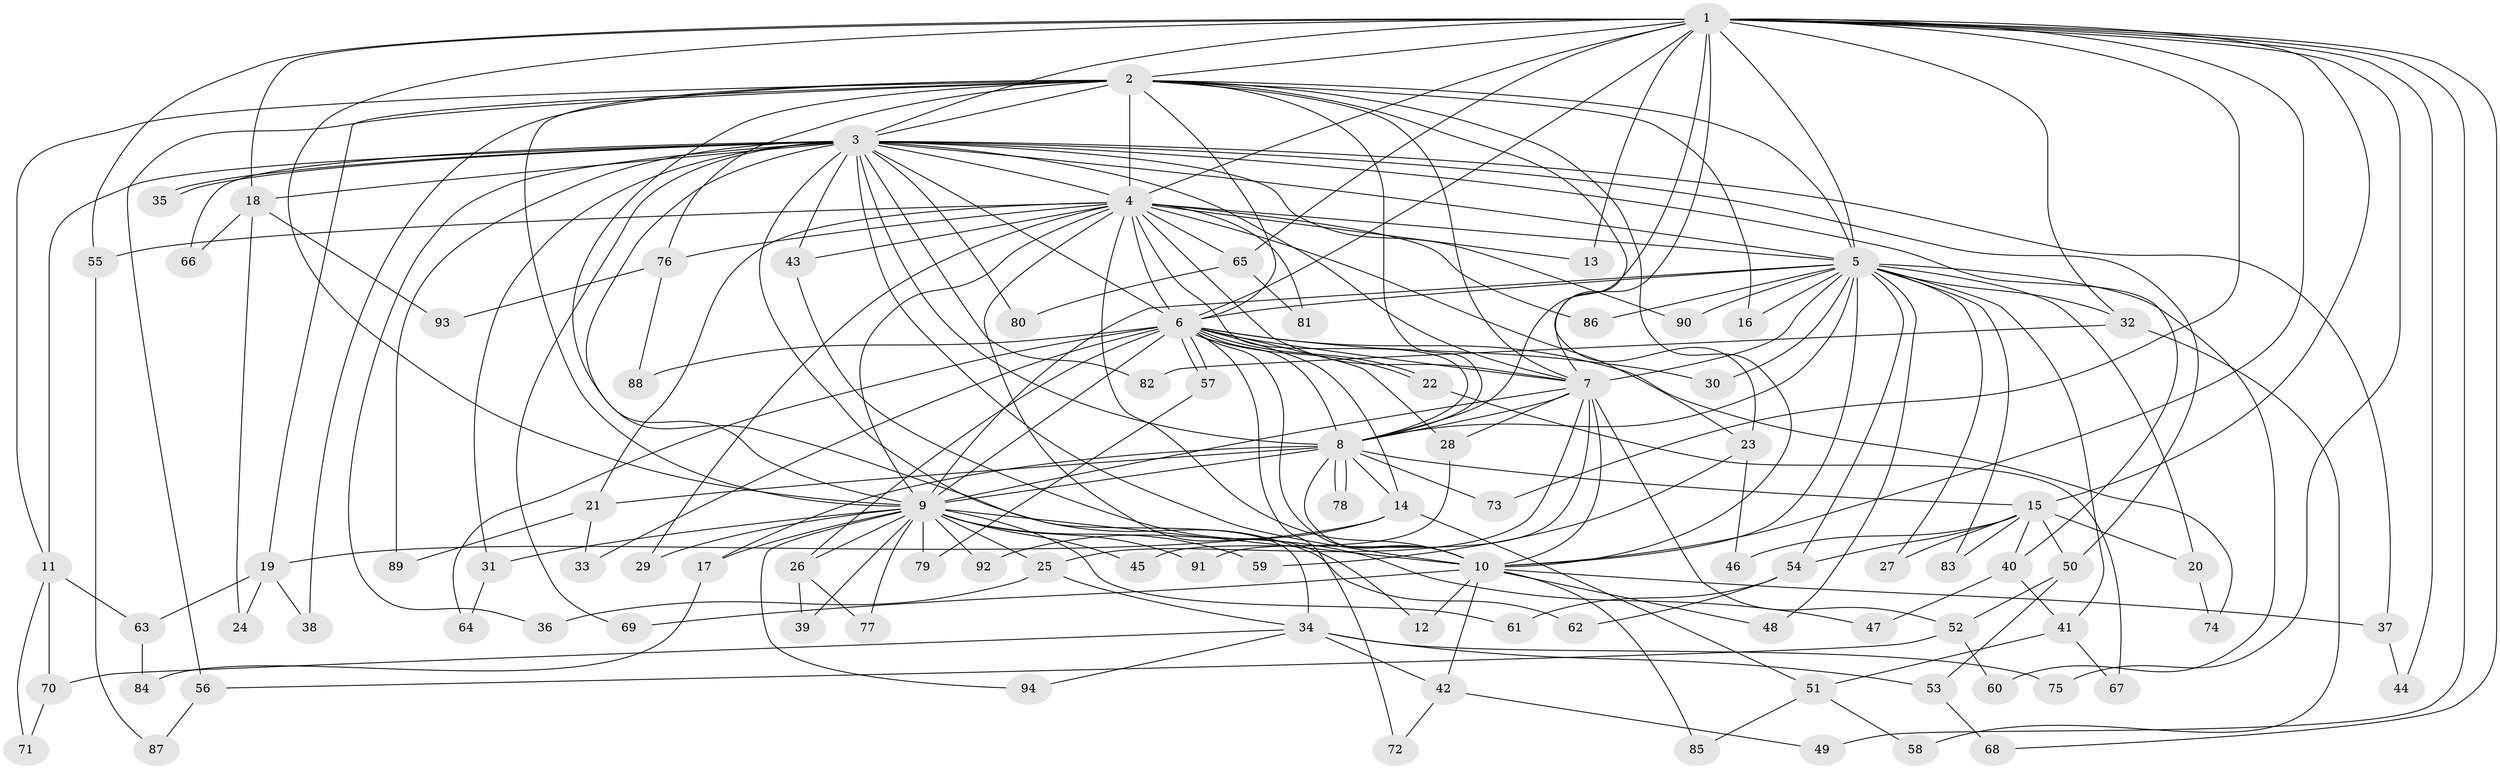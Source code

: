 // coarse degree distribution, {6: 0.05263157894736842, 3: 0.2631578947368421, 15: 0.10526315789473684, 2: 0.10526315789473684, 4: 0.2631578947368421, 17: 0.05263157894736842, 1: 0.05263157894736842, 8: 0.02631578947368421, 12: 0.02631578947368421, 5: 0.02631578947368421, 7: 0.02631578947368421}
// Generated by graph-tools (version 1.1) at 2025/36/03/04/25 23:36:27]
// undirected, 94 vertices, 213 edges
graph export_dot {
  node [color=gray90,style=filled];
  1;
  2;
  3;
  4;
  5;
  6;
  7;
  8;
  9;
  10;
  11;
  12;
  13;
  14;
  15;
  16;
  17;
  18;
  19;
  20;
  21;
  22;
  23;
  24;
  25;
  26;
  27;
  28;
  29;
  30;
  31;
  32;
  33;
  34;
  35;
  36;
  37;
  38;
  39;
  40;
  41;
  42;
  43;
  44;
  45;
  46;
  47;
  48;
  49;
  50;
  51;
  52;
  53;
  54;
  55;
  56;
  57;
  58;
  59;
  60;
  61;
  62;
  63;
  64;
  65;
  66;
  67;
  68;
  69;
  70;
  71;
  72;
  73;
  74;
  75;
  76;
  77;
  78;
  79;
  80;
  81;
  82;
  83;
  84;
  85;
  86;
  87;
  88;
  89;
  90;
  91;
  92;
  93;
  94;
  1 -- 2;
  1 -- 3;
  1 -- 4;
  1 -- 5;
  1 -- 6;
  1 -- 7;
  1 -- 8;
  1 -- 9;
  1 -- 10;
  1 -- 13;
  1 -- 15;
  1 -- 18;
  1 -- 32;
  1 -- 44;
  1 -- 49;
  1 -- 55;
  1 -- 65;
  1 -- 68;
  1 -- 73;
  1 -- 75;
  2 -- 3;
  2 -- 4;
  2 -- 5;
  2 -- 6;
  2 -- 7;
  2 -- 8;
  2 -- 9;
  2 -- 10;
  2 -- 11;
  2 -- 16;
  2 -- 19;
  2 -- 23;
  2 -- 38;
  2 -- 56;
  2 -- 62;
  2 -- 76;
  3 -- 4;
  3 -- 5;
  3 -- 6;
  3 -- 7;
  3 -- 8;
  3 -- 9;
  3 -- 10;
  3 -- 11;
  3 -- 18;
  3 -- 31;
  3 -- 34;
  3 -- 35;
  3 -- 35;
  3 -- 36;
  3 -- 37;
  3 -- 40;
  3 -- 43;
  3 -- 50;
  3 -- 66;
  3 -- 69;
  3 -- 80;
  3 -- 82;
  3 -- 89;
  3 -- 90;
  4 -- 5;
  4 -- 6;
  4 -- 7;
  4 -- 8;
  4 -- 9;
  4 -- 10;
  4 -- 12;
  4 -- 13;
  4 -- 21;
  4 -- 23;
  4 -- 29;
  4 -- 43;
  4 -- 55;
  4 -- 65;
  4 -- 76;
  4 -- 81;
  4 -- 86;
  5 -- 6;
  5 -- 7;
  5 -- 8;
  5 -- 9;
  5 -- 10;
  5 -- 16;
  5 -- 20;
  5 -- 27;
  5 -- 30;
  5 -- 32;
  5 -- 41;
  5 -- 48;
  5 -- 54;
  5 -- 60;
  5 -- 83;
  5 -- 86;
  5 -- 90;
  6 -- 7;
  6 -- 8;
  6 -- 9;
  6 -- 10;
  6 -- 14;
  6 -- 22;
  6 -- 22;
  6 -- 26;
  6 -- 28;
  6 -- 30;
  6 -- 33;
  6 -- 57;
  6 -- 57;
  6 -- 64;
  6 -- 72;
  6 -- 74;
  6 -- 88;
  7 -- 8;
  7 -- 9;
  7 -- 10;
  7 -- 25;
  7 -- 28;
  7 -- 52;
  7 -- 91;
  8 -- 9;
  8 -- 10;
  8 -- 14;
  8 -- 15;
  8 -- 17;
  8 -- 21;
  8 -- 73;
  8 -- 78;
  8 -- 78;
  9 -- 10;
  9 -- 17;
  9 -- 25;
  9 -- 26;
  9 -- 29;
  9 -- 31;
  9 -- 39;
  9 -- 45;
  9 -- 59;
  9 -- 61;
  9 -- 77;
  9 -- 79;
  9 -- 91;
  9 -- 92;
  9 -- 94;
  10 -- 12;
  10 -- 37;
  10 -- 42;
  10 -- 48;
  10 -- 69;
  10 -- 85;
  11 -- 63;
  11 -- 70;
  11 -- 71;
  14 -- 19;
  14 -- 51;
  14 -- 92;
  15 -- 20;
  15 -- 27;
  15 -- 40;
  15 -- 46;
  15 -- 50;
  15 -- 54;
  15 -- 83;
  17 -- 84;
  18 -- 24;
  18 -- 66;
  18 -- 93;
  19 -- 24;
  19 -- 38;
  19 -- 63;
  20 -- 74;
  21 -- 33;
  21 -- 89;
  22 -- 67;
  23 -- 46;
  23 -- 59;
  25 -- 34;
  25 -- 36;
  26 -- 39;
  26 -- 77;
  28 -- 45;
  31 -- 64;
  32 -- 58;
  32 -- 82;
  34 -- 42;
  34 -- 53;
  34 -- 70;
  34 -- 75;
  34 -- 94;
  37 -- 44;
  40 -- 41;
  40 -- 47;
  41 -- 51;
  41 -- 67;
  42 -- 49;
  42 -- 72;
  43 -- 47;
  50 -- 52;
  50 -- 53;
  51 -- 58;
  51 -- 85;
  52 -- 56;
  52 -- 60;
  53 -- 68;
  54 -- 61;
  54 -- 62;
  55 -- 87;
  56 -- 87;
  57 -- 79;
  63 -- 84;
  65 -- 80;
  65 -- 81;
  70 -- 71;
  76 -- 88;
  76 -- 93;
}
